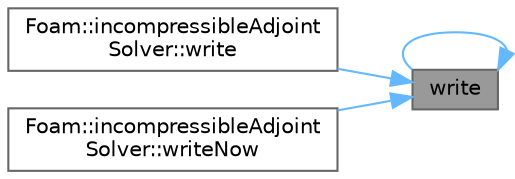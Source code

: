 digraph "write"
{
 // LATEX_PDF_SIZE
  bgcolor="transparent";
  edge [fontname=Helvetica,fontsize=10,labelfontname=Helvetica,labelfontsize=10];
  node [fontname=Helvetica,fontsize=10,shape=box,height=0.2,width=0.4];
  rankdir="RL";
  Node1 [id="Node000001",label="write",height=0.2,width=0.4,color="gray40", fillcolor="grey60", style="filled", fontcolor="black",tooltip=" "];
  Node1 -> Node1 [id="edge1_Node000001_Node000001",dir="back",color="steelblue1",style="solid",tooltip=" "];
  Node1 -> Node2 [id="edge2_Node000001_Node000002",dir="back",color="steelblue1",style="solid",tooltip=" "];
  Node2 [id="Node000002",label="Foam::incompressibleAdjoint\lSolver::write",height=0.2,width=0.4,color="grey40", fillcolor="white", style="filled",URL="$classFoam_1_1incompressibleAdjointSolver.html#a74a6c50743d3c5cc5a3b86ceb7f41cde",tooltip=" "];
  Node1 -> Node3 [id="edge3_Node000001_Node000003",dir="back",color="steelblue1",style="solid",tooltip=" "];
  Node3 [id="Node000003",label="Foam::incompressibleAdjoint\lSolver::writeNow",height=0.2,width=0.4,color="grey40", fillcolor="white", style="filled",URL="$classFoam_1_1incompressibleAdjointSolver.html#ab75942fe931a47863c891fe4afb3c689",tooltip=" "];
}
